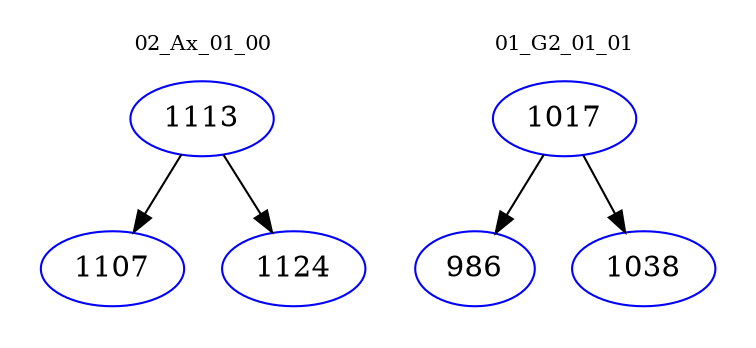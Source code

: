 digraph{
subgraph cluster_0 {
color = white
label = "02_Ax_01_00";
fontsize=10;
T0_1113 [label="1113", color="blue"]
T0_1113 -> T0_1107 [color="black"]
T0_1107 [label="1107", color="blue"]
T0_1113 -> T0_1124 [color="black"]
T0_1124 [label="1124", color="blue"]
}
subgraph cluster_1 {
color = white
label = "01_G2_01_01";
fontsize=10;
T1_1017 [label="1017", color="blue"]
T1_1017 -> T1_986 [color="black"]
T1_986 [label="986", color="blue"]
T1_1017 -> T1_1038 [color="black"]
T1_1038 [label="1038", color="blue"]
}
}
